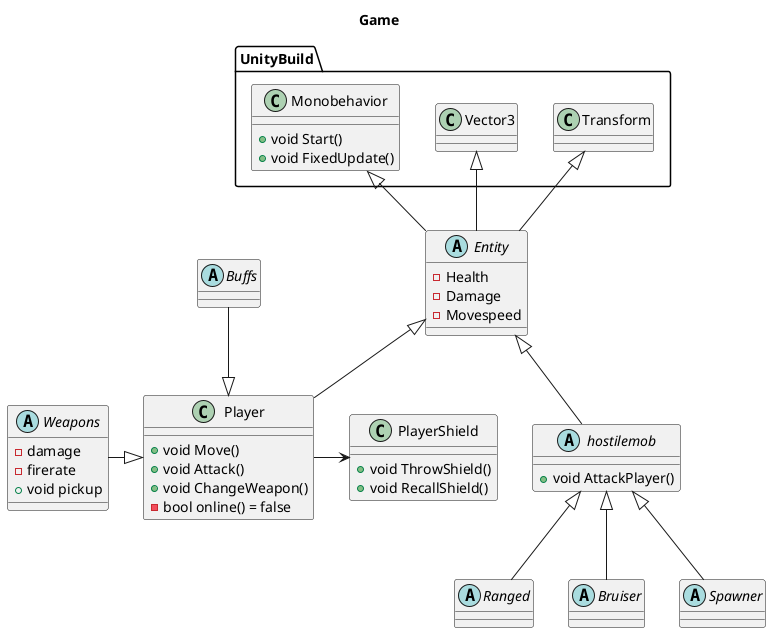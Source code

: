 @startuml

Title Game
namespace UnityBuild{
class Monobehavior{
+void Start()
+void FixedUpdate()
}
class Vector3{

}
class Transform{

}
}

class Player{

+ void Move()
+ void Attack()
+ void ChangeWeapon()
- bool online() = false
}

abstract class Entity{
- Health
- Damage
- Movespeed

}
abstract class hostilemob{
+ void AttackPlayer()

}
abstract class Ranged{

}
abstract class Bruiser{

}
abstract class Spawner{

}

class PlayerShield{
+ void ThrowShield()
+ void RecallShield()
}

abstract class Weapons{
- damage
- firerate
+ void pickup
}

abstract class Buffs{

}


hostilemob -up-|> Entity
Player -up-|> Entity 
hostilemob <|-- Ranged
hostilemob <|-- Bruiser
hostilemob <|-- Spawner 
Entity -up-|> UnityBuild.Monobehavior
Entity -up-|> UnityBuild.Vector3
Entity -up-|> UnityBuild.Transform
Player -> PlayerShield
Weapons -|> Player
Buffs --|> Player


@enduml